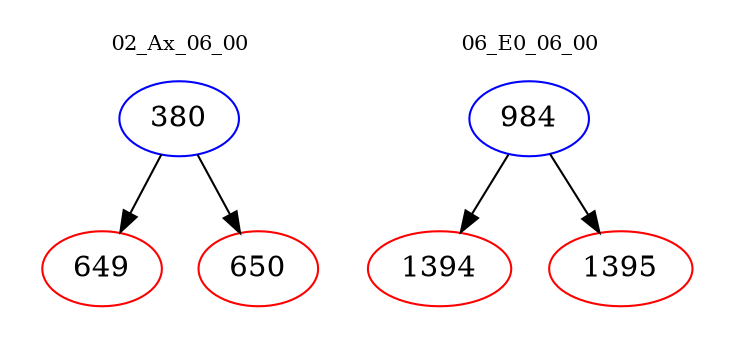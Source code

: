 digraph{
subgraph cluster_0 {
color = white
label = "02_Ax_06_00";
fontsize=10;
T0_380 [label="380", color="blue"]
T0_380 -> T0_649 [color="black"]
T0_649 [label="649", color="red"]
T0_380 -> T0_650 [color="black"]
T0_650 [label="650", color="red"]
}
subgraph cluster_1 {
color = white
label = "06_E0_06_00";
fontsize=10;
T1_984 [label="984", color="blue"]
T1_984 -> T1_1394 [color="black"]
T1_1394 [label="1394", color="red"]
T1_984 -> T1_1395 [color="black"]
T1_1395 [label="1395", color="red"]
}
}

